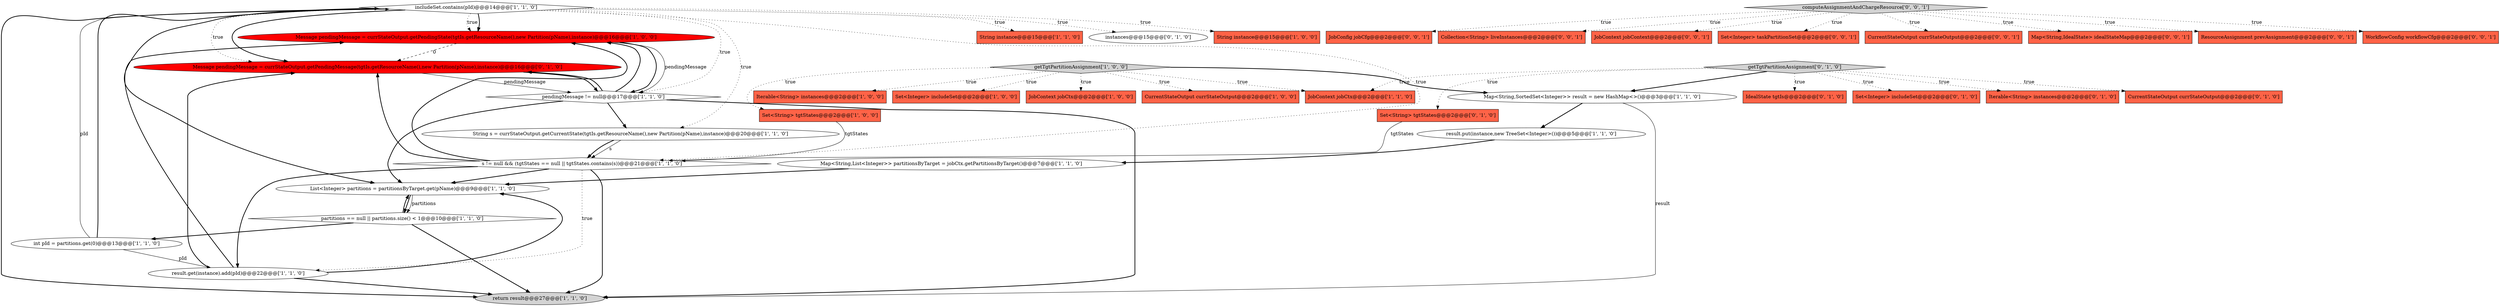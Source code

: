 digraph {
1 [style = filled, label = "includeSet.contains(pId)@@@14@@@['1', '1', '0']", fillcolor = white, shape = diamond image = "AAA0AAABBB1BBB"];
17 [style = filled, label = "Set<String> tgtStates@@@2@@@['1', '0', '0']", fillcolor = tomato, shape = box image = "AAA0AAABBB1BBB"];
27 [style = filled, label = "IdealState tgtIs@@@2@@@['0', '1', '0']", fillcolor = tomato, shape = box image = "AAA0AAABBB2BBB"];
7 [style = filled, label = "Iterable<String> instances@@@2@@@['1', '0', '0']", fillcolor = tomato, shape = box image = "AAA0AAABBB1BBB"];
23 [style = filled, label = "Set<Integer> includeSet@@@2@@@['0', '1', '0']", fillcolor = tomato, shape = box image = "AAA0AAABBB2BBB"];
5 [style = filled, label = "Set<Integer> includeSet@@@2@@@['1', '0', '0']", fillcolor = tomato, shape = box image = "AAA0AAABBB1BBB"];
8 [style = filled, label = "Message pendingMessage = currStateOutput.getPendingState(tgtIs.getResourceName(),new Partition(pName),instance)@@@16@@@['1', '0', '0']", fillcolor = red, shape = ellipse image = "AAA1AAABBB1BBB"];
29 [style = filled, label = "Message pendingMessage = currStateOutput.getPendingMessage(tgtIs.getResourceName(),new Partition(pName),instance)@@@16@@@['0', '1', '0']", fillcolor = red, shape = ellipse image = "AAA1AAABBB2BBB"];
37 [style = filled, label = "computeAssignmentAndChargeResource['0', '0', '1']", fillcolor = lightgray, shape = diamond image = "AAA0AAABBB3BBB"];
20 [style = filled, label = "getTgtPartitionAssignment['1', '0', '0']", fillcolor = lightgray, shape = diamond image = "AAA0AAABBB1BBB"];
35 [style = filled, label = "JobConfig jobCfg@@@2@@@['0', '0', '1']", fillcolor = tomato, shape = box image = "AAA0AAABBB3BBB"];
32 [style = filled, label = "Collection<String> liveInstances@@@2@@@['0', '0', '1']", fillcolor = tomato, shape = box image = "AAA0AAABBB3BBB"];
18 [style = filled, label = "JobContext jobCtx@@@2@@@['1', '1', '0']", fillcolor = tomato, shape = box image = "AAA0AAABBB1BBB"];
12 [style = filled, label = "int pId = partitions.get(0)@@@13@@@['1', '1', '0']", fillcolor = white, shape = ellipse image = "AAA0AAABBB1BBB"];
30 [style = filled, label = "JobContext jobContext@@@2@@@['0', '0', '1']", fillcolor = tomato, shape = box image = "AAA0AAABBB3BBB"];
4 [style = filled, label = "s != null && (tgtStates == null || tgtStates.contains(s))@@@21@@@['1', '1', '0']", fillcolor = white, shape = diamond image = "AAA0AAABBB1BBB"];
10 [style = filled, label = "String s = currStateOutput.getCurrentState(tgtIs.getResourceName(),new Partition(pName),instance)@@@20@@@['1', '1', '0']", fillcolor = white, shape = ellipse image = "AAA0AAABBB1BBB"];
36 [style = filled, label = "Set<Integer> taskPartitionSet@@@2@@@['0', '0', '1']", fillcolor = tomato, shape = box image = "AAA0AAABBB3BBB"];
14 [style = filled, label = "String instance@@@15@@@['1', '1', '0']", fillcolor = tomato, shape = box image = "AAA0AAABBB1BBB"];
31 [style = filled, label = "CurrentStateOutput currStateOutput@@@2@@@['0', '0', '1']", fillcolor = tomato, shape = box image = "AAA0AAABBB3BBB"];
28 [style = filled, label = "instances@@@15@@@['0', '1', '0']", fillcolor = white, shape = ellipse image = "AAA0AAABBB2BBB"];
15 [style = filled, label = "Map<String,SortedSet<Integer>> result = new HashMap<>()@@@3@@@['1', '1', '0']", fillcolor = white, shape = ellipse image = "AAA0AAABBB1BBB"];
0 [style = filled, label = "return result@@@27@@@['1', '1', '0']", fillcolor = lightgray, shape = ellipse image = "AAA0AAABBB1BBB"];
16 [style = filled, label = "List<Integer> partitions = partitionsByTarget.get(pName)@@@9@@@['1', '1', '0']", fillcolor = white, shape = ellipse image = "AAA0AAABBB1BBB"];
26 [style = filled, label = "Iterable<String> instances@@@2@@@['0', '1', '0']", fillcolor = tomato, shape = box image = "AAA0AAABBB2BBB"];
21 [style = filled, label = "result.get(instance).add(pId)@@@22@@@['1', '1', '0']", fillcolor = white, shape = ellipse image = "AAA0AAABBB1BBB"];
33 [style = filled, label = "Map<String,IdealState> idealStateMap@@@2@@@['0', '0', '1']", fillcolor = tomato, shape = box image = "AAA0AAABBB3BBB"];
24 [style = filled, label = "CurrentStateOutput currStateOutput@@@2@@@['0', '1', '0']", fillcolor = tomato, shape = box image = "AAA0AAABBB2BBB"];
25 [style = filled, label = "Set<String> tgtStates@@@2@@@['0', '1', '0']", fillcolor = tomato, shape = box image = "AAA0AAABBB2BBB"];
2 [style = filled, label = "JobContext jobCtx@@@2@@@['1', '0', '0']", fillcolor = tomato, shape = box image = "AAA0AAABBB1BBB"];
34 [style = filled, label = "ResourceAssignment prevAssignment@@@2@@@['0', '0', '1']", fillcolor = tomato, shape = box image = "AAA0AAABBB3BBB"];
38 [style = filled, label = "WorkflowConfig workflowCfg@@@2@@@['0', '0', '1']", fillcolor = tomato, shape = box image = "AAA0AAABBB3BBB"];
19 [style = filled, label = "pendingMessage != null@@@17@@@['1', '1', '0']", fillcolor = white, shape = diamond image = "AAA0AAABBB1BBB"];
22 [style = filled, label = "getTgtPartitionAssignment['0', '1', '0']", fillcolor = lightgray, shape = diamond image = "AAA0AAABBB2BBB"];
9 [style = filled, label = "Map<String,List<Integer>> partitionsByTarget = jobCtx.getPartitionsByTarget()@@@7@@@['1', '1', '0']", fillcolor = white, shape = ellipse image = "AAA0AAABBB1BBB"];
3 [style = filled, label = "partitions == null || partitions.size() < 1@@@10@@@['1', '1', '0']", fillcolor = white, shape = diamond image = "AAA0AAABBB1BBB"];
13 [style = filled, label = "result.put(instance,new TreeSet<Integer>())@@@5@@@['1', '1', '0']", fillcolor = white, shape = ellipse image = "AAA0AAABBB1BBB"];
6 [style = filled, label = "String instance@@@15@@@['1', '0', '0']", fillcolor = tomato, shape = box image = "AAA0AAABBB1BBB"];
11 [style = filled, label = "CurrentStateOutput currStateOutput@@@2@@@['1', '0', '0']", fillcolor = tomato, shape = box image = "AAA0AAABBB1BBB"];
16->3 [style = bold, label=""];
37->33 [style = dotted, label="true"];
15->13 [style = bold, label=""];
22->15 [style = bold, label=""];
1->8 [style = bold, label=""];
1->10 [style = dotted, label="true"];
12->21 [style = solid, label="pId"];
22->23 [style = dotted, label="true"];
21->0 [style = bold, label=""];
16->3 [style = solid, label="partitions"];
20->11 [style = dotted, label="true"];
22->18 [style = dotted, label="true"];
8->19 [style = bold, label=""];
19->29 [style = bold, label=""];
20->17 [style = dotted, label="true"];
25->4 [style = solid, label="tgtStates"];
22->25 [style = dotted, label="true"];
21->8 [style = bold, label=""];
4->21 [style = bold, label=""];
19->10 [style = bold, label=""];
15->0 [style = solid, label="result"];
4->29 [style = bold, label=""];
1->0 [style = bold, label=""];
1->14 [style = dotted, label="true"];
3->12 [style = bold, label=""];
3->16 [style = bold, label=""];
17->4 [style = solid, label="tgtStates"];
1->4 [style = dotted, label="true"];
20->7 [style = dotted, label="true"];
12->1 [style = bold, label=""];
22->24 [style = dotted, label="true"];
1->19 [style = dotted, label="true"];
9->16 [style = bold, label=""];
19->8 [style = bold, label=""];
3->0 [style = bold, label=""];
19->0 [style = bold, label=""];
4->0 [style = bold, label=""];
19->16 [style = bold, label=""];
12->1 [style = solid, label="pId"];
37->30 [style = dotted, label="true"];
37->31 [style = dotted, label="true"];
20->5 [style = dotted, label="true"];
4->21 [style = dotted, label="true"];
1->29 [style = dotted, label="true"];
37->35 [style = dotted, label="true"];
37->38 [style = dotted, label="true"];
21->29 [style = bold, label=""];
29->19 [style = bold, label=""];
37->32 [style = dotted, label="true"];
22->26 [style = dotted, label="true"];
1->16 [style = bold, label=""];
22->27 [style = dotted, label="true"];
1->8 [style = dotted, label="true"];
10->4 [style = bold, label=""];
21->16 [style = bold, label=""];
20->18 [style = dotted, label="true"];
37->36 [style = dotted, label="true"];
8->19 [style = solid, label="pendingMessage"];
4->8 [style = bold, label=""];
1->6 [style = dotted, label="true"];
10->4 [style = solid, label="s"];
20->2 [style = dotted, label="true"];
29->19 [style = solid, label="pendingMessage"];
13->9 [style = bold, label=""];
37->34 [style = dotted, label="true"];
1->29 [style = bold, label=""];
20->15 [style = bold, label=""];
8->29 [style = dashed, label="0"];
4->16 [style = bold, label=""];
1->28 [style = dotted, label="true"];
}
